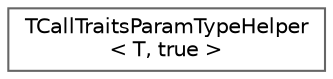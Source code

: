 digraph "Graphical Class Hierarchy"
{
 // INTERACTIVE_SVG=YES
 // LATEX_PDF_SIZE
  bgcolor="transparent";
  edge [fontname=Helvetica,fontsize=10,labelfontname=Helvetica,labelfontsize=10];
  node [fontname=Helvetica,fontsize=10,shape=box,height=0.2,width=0.4];
  rankdir="LR";
  Node0 [id="Node000000",label="TCallTraitsParamTypeHelper\l\< T, true \>",height=0.2,width=0.4,color="grey40", fillcolor="white", style="filled",URL="$d9/d00/structTCallTraitsParamTypeHelper_3_01T_00_01true_01_4.html",tooltip=" "];
}
